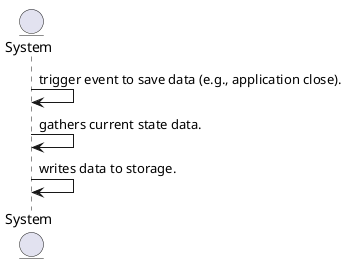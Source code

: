 @startuml
entity System
System -> System: trigger event to save data (e.g., application close).
System -> System: gathers current state data.
System -> System: writes data to storage.
@enduml
